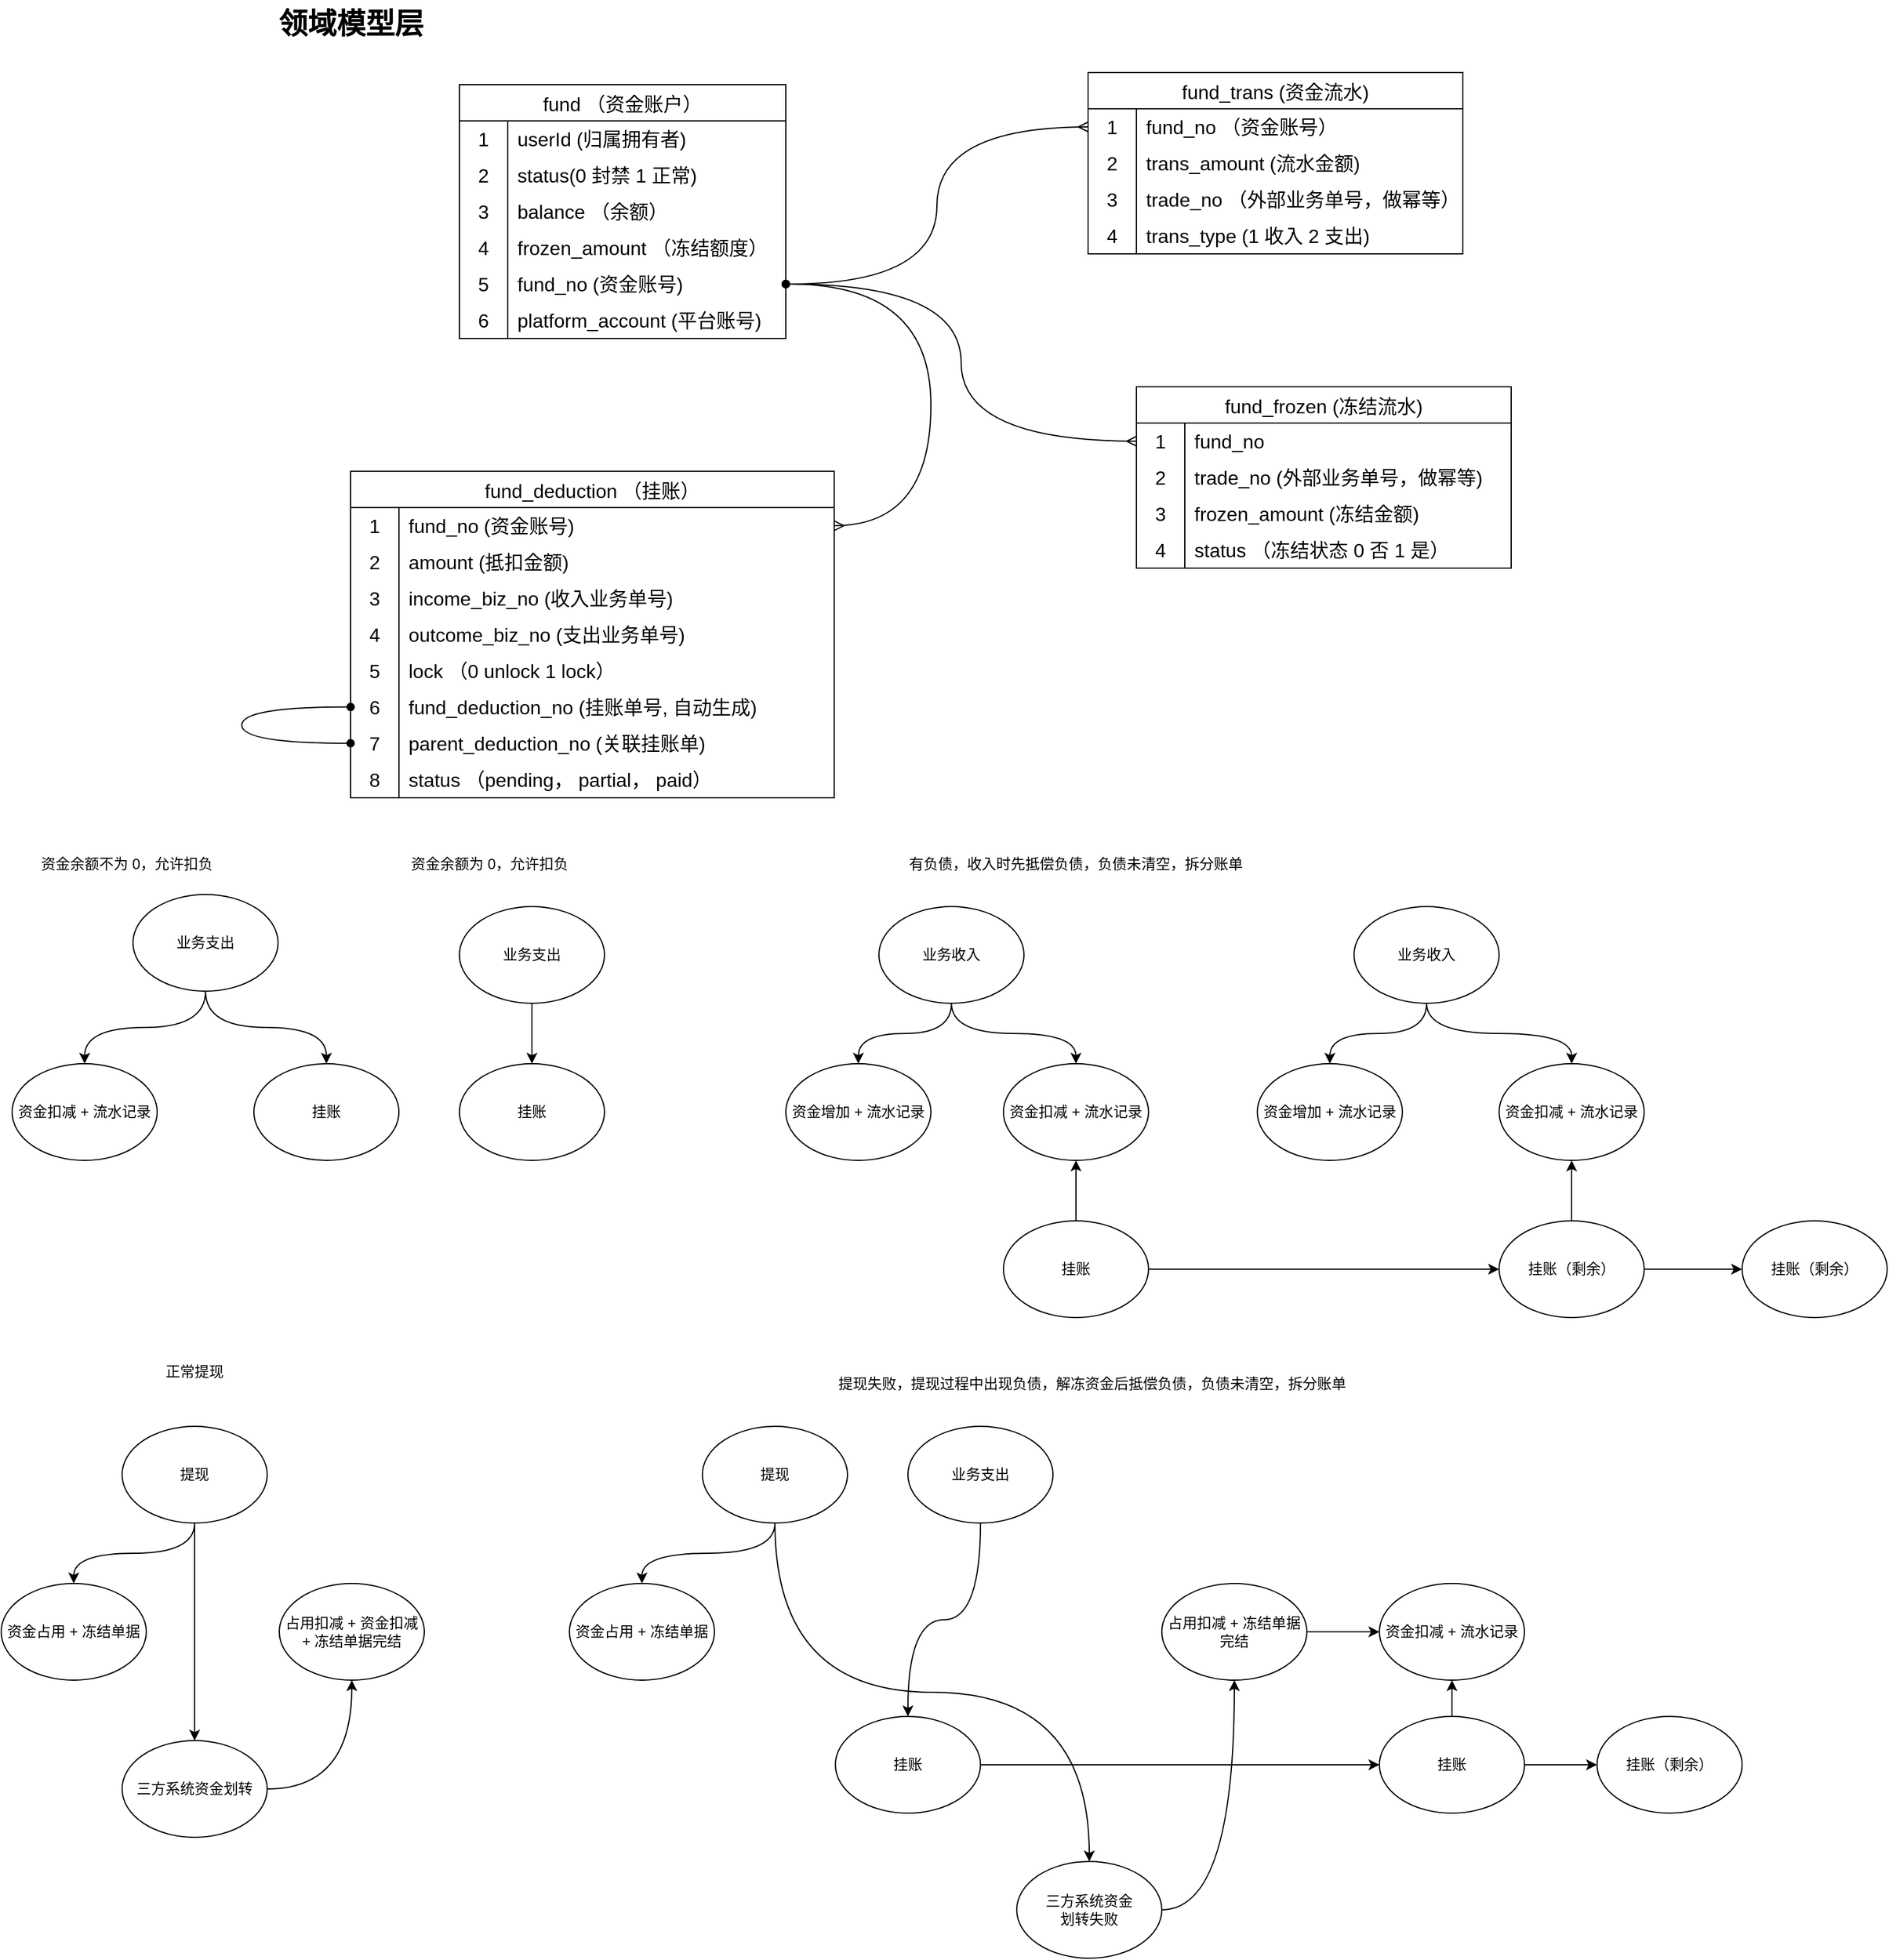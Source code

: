 <mxfile version="26.0.5">
  <diagram name="Page-1" id="1c5j7TkLf0kEHYQvg_LL">
    <mxGraphModel dx="3392" dy="1468" grid="1" gridSize="10" guides="1" tooltips="1" connect="1" arrows="1" fold="1" page="1" pageScale="1" pageWidth="827" pageHeight="1169" math="0" shadow="0">
      <root>
        <mxCell id="0" />
        <mxCell id="1" parent="0" />
        <mxCell id="c5Mr7ToMObOQHb0oXVFw-2" value="fund （资金账户）" style="shape=table;startSize=30;container=1;collapsible=0;childLayout=tableLayout;fixedRows=1;rowLines=0;fontStyle=0;strokeColor=default;fontSize=16;" vertex="1" parent="1">
          <mxGeometry x="60" y="760" width="270.0" height="210" as="geometry" />
        </mxCell>
        <mxCell id="c5Mr7ToMObOQHb0oXVFw-3" value="" style="shape=tableRow;horizontal=0;startSize=0;swimlaneHead=0;swimlaneBody=0;top=0;left=0;bottom=0;right=0;collapsible=0;dropTarget=0;fillColor=none;points=[[0,0.5],[1,0.5]];portConstraint=eastwest;strokeColor=inherit;fontSize=16;" vertex="1" parent="c5Mr7ToMObOQHb0oXVFw-2">
          <mxGeometry y="30" width="270.0" height="30" as="geometry" />
        </mxCell>
        <mxCell id="c5Mr7ToMObOQHb0oXVFw-4" value="1" style="shape=partialRectangle;html=1;whiteSpace=wrap;connectable=0;fillColor=none;top=0;left=0;bottom=0;right=0;overflow=hidden;pointerEvents=1;strokeColor=inherit;fontSize=16;" vertex="1" parent="c5Mr7ToMObOQHb0oXVFw-3">
          <mxGeometry width="40" height="30" as="geometry">
            <mxRectangle width="40" height="30" as="alternateBounds" />
          </mxGeometry>
        </mxCell>
        <mxCell id="c5Mr7ToMObOQHb0oXVFw-5" value="userId (归属拥有者)" style="shape=partialRectangle;html=1;whiteSpace=wrap;connectable=0;fillColor=none;top=0;left=0;bottom=0;right=0;align=left;spacingLeft=6;overflow=hidden;strokeColor=inherit;fontSize=16;" vertex="1" parent="c5Mr7ToMObOQHb0oXVFw-3">
          <mxGeometry x="40" width="230" height="30" as="geometry">
            <mxRectangle width="230" height="30" as="alternateBounds" />
          </mxGeometry>
        </mxCell>
        <mxCell id="c5Mr7ToMObOQHb0oXVFw-6" value="" style="shape=tableRow;horizontal=0;startSize=0;swimlaneHead=0;swimlaneBody=0;top=0;left=0;bottom=0;right=0;collapsible=0;dropTarget=0;fillColor=none;points=[[0,0.5],[1,0.5]];portConstraint=eastwest;strokeColor=inherit;fontSize=16;" vertex="1" parent="c5Mr7ToMObOQHb0oXVFw-2">
          <mxGeometry y="60" width="270.0" height="30" as="geometry" />
        </mxCell>
        <mxCell id="c5Mr7ToMObOQHb0oXVFw-7" value="2" style="shape=partialRectangle;html=1;whiteSpace=wrap;connectable=0;fillColor=none;top=0;left=0;bottom=0;right=0;overflow=hidden;strokeColor=inherit;fontSize=16;" vertex="1" parent="c5Mr7ToMObOQHb0oXVFw-6">
          <mxGeometry width="40" height="30" as="geometry">
            <mxRectangle width="40" height="30" as="alternateBounds" />
          </mxGeometry>
        </mxCell>
        <mxCell id="c5Mr7ToMObOQHb0oXVFw-8" value="status(0 封禁 1 正常)" style="shape=partialRectangle;html=1;whiteSpace=wrap;connectable=0;fillColor=none;top=0;left=0;bottom=0;right=0;align=left;spacingLeft=6;overflow=hidden;strokeColor=inherit;fontSize=16;" vertex="1" parent="c5Mr7ToMObOQHb0oXVFw-6">
          <mxGeometry x="40" width="230" height="30" as="geometry">
            <mxRectangle width="230" height="30" as="alternateBounds" />
          </mxGeometry>
        </mxCell>
        <mxCell id="c5Mr7ToMObOQHb0oXVFw-9" value="" style="shape=tableRow;horizontal=0;startSize=0;swimlaneHead=0;swimlaneBody=0;top=0;left=0;bottom=0;right=0;collapsible=0;dropTarget=0;fillColor=none;points=[[0,0.5],[1,0.5]];portConstraint=eastwest;strokeColor=inherit;fontSize=16;" vertex="1" parent="c5Mr7ToMObOQHb0oXVFw-2">
          <mxGeometry y="90" width="270.0" height="30" as="geometry" />
        </mxCell>
        <mxCell id="c5Mr7ToMObOQHb0oXVFw-10" value="3" style="shape=partialRectangle;html=1;whiteSpace=wrap;connectable=0;fillColor=none;top=0;left=0;bottom=0;right=0;overflow=hidden;strokeColor=inherit;fontSize=16;" vertex="1" parent="c5Mr7ToMObOQHb0oXVFw-9">
          <mxGeometry width="40" height="30" as="geometry">
            <mxRectangle width="40" height="30" as="alternateBounds" />
          </mxGeometry>
        </mxCell>
        <mxCell id="c5Mr7ToMObOQHb0oXVFw-11" value="balance （余额）" style="shape=partialRectangle;html=1;whiteSpace=wrap;connectable=0;fillColor=none;top=0;left=0;bottom=0;right=0;align=left;spacingLeft=6;overflow=hidden;strokeColor=inherit;fontSize=16;" vertex="1" parent="c5Mr7ToMObOQHb0oXVFw-9">
          <mxGeometry x="40" width="230" height="30" as="geometry">
            <mxRectangle width="230" height="30" as="alternateBounds" />
          </mxGeometry>
        </mxCell>
        <mxCell id="c5Mr7ToMObOQHb0oXVFw-12" style="shape=tableRow;horizontal=0;startSize=0;swimlaneHead=0;swimlaneBody=0;top=0;left=0;bottom=0;right=0;collapsible=0;dropTarget=0;fillColor=none;points=[[0,0.5],[1,0.5]];portConstraint=eastwest;strokeColor=inherit;fontSize=16;" vertex="1" parent="c5Mr7ToMObOQHb0oXVFw-2">
          <mxGeometry y="120" width="270.0" height="30" as="geometry" />
        </mxCell>
        <mxCell id="c5Mr7ToMObOQHb0oXVFw-13" value="4" style="shape=partialRectangle;html=1;whiteSpace=wrap;connectable=0;fillColor=none;top=0;left=0;bottom=0;right=0;overflow=hidden;strokeColor=inherit;fontSize=16;" vertex="1" parent="c5Mr7ToMObOQHb0oXVFw-12">
          <mxGeometry width="40" height="30" as="geometry">
            <mxRectangle width="40" height="30" as="alternateBounds" />
          </mxGeometry>
        </mxCell>
        <mxCell id="c5Mr7ToMObOQHb0oXVFw-14" value="frozen_amount （冻结额度）" style="shape=partialRectangle;html=1;whiteSpace=wrap;connectable=0;fillColor=none;top=0;left=0;bottom=0;right=0;align=left;spacingLeft=6;overflow=hidden;strokeColor=inherit;fontSize=16;" vertex="1" parent="c5Mr7ToMObOQHb0oXVFw-12">
          <mxGeometry x="40" width="230" height="30" as="geometry">
            <mxRectangle width="230" height="30" as="alternateBounds" />
          </mxGeometry>
        </mxCell>
        <mxCell id="c5Mr7ToMObOQHb0oXVFw-15" style="shape=tableRow;horizontal=0;startSize=0;swimlaneHead=0;swimlaneBody=0;top=0;left=0;bottom=0;right=0;collapsible=0;dropTarget=0;fillColor=none;points=[[0,0.5],[1,0.5]];portConstraint=eastwest;strokeColor=inherit;fontSize=16;" vertex="1" parent="c5Mr7ToMObOQHb0oXVFw-2">
          <mxGeometry y="150" width="270.0" height="30" as="geometry" />
        </mxCell>
        <mxCell id="c5Mr7ToMObOQHb0oXVFw-16" value="5" style="shape=partialRectangle;html=1;whiteSpace=wrap;connectable=0;fillColor=none;top=0;left=0;bottom=0;right=0;overflow=hidden;strokeColor=inherit;fontSize=16;" vertex="1" parent="c5Mr7ToMObOQHb0oXVFw-15">
          <mxGeometry width="40" height="30" as="geometry">
            <mxRectangle width="40" height="30" as="alternateBounds" />
          </mxGeometry>
        </mxCell>
        <mxCell id="c5Mr7ToMObOQHb0oXVFw-17" value="fund_no (资金账号)" style="shape=partialRectangle;html=1;whiteSpace=wrap;connectable=0;fillColor=none;top=0;left=0;bottom=0;right=0;align=left;spacingLeft=6;overflow=hidden;strokeColor=inherit;fontSize=16;" vertex="1" parent="c5Mr7ToMObOQHb0oXVFw-15">
          <mxGeometry x="40" width="230" height="30" as="geometry">
            <mxRectangle width="230" height="30" as="alternateBounds" />
          </mxGeometry>
        </mxCell>
        <mxCell id="c5Mr7ToMObOQHb0oXVFw-78" style="shape=tableRow;horizontal=0;startSize=0;swimlaneHead=0;swimlaneBody=0;top=0;left=0;bottom=0;right=0;collapsible=0;dropTarget=0;fillColor=none;points=[[0,0.5],[1,0.5]];portConstraint=eastwest;strokeColor=inherit;fontSize=16;" vertex="1" parent="c5Mr7ToMObOQHb0oXVFw-2">
          <mxGeometry y="180" width="270.0" height="30" as="geometry" />
        </mxCell>
        <mxCell id="c5Mr7ToMObOQHb0oXVFw-79" value="6" style="shape=partialRectangle;html=1;whiteSpace=wrap;connectable=0;fillColor=none;top=0;left=0;bottom=0;right=0;overflow=hidden;strokeColor=inherit;fontSize=16;" vertex="1" parent="c5Mr7ToMObOQHb0oXVFw-78">
          <mxGeometry width="40" height="30" as="geometry">
            <mxRectangle width="40" height="30" as="alternateBounds" />
          </mxGeometry>
        </mxCell>
        <mxCell id="c5Mr7ToMObOQHb0oXVFw-80" value="platform_account (平台账号)" style="shape=partialRectangle;html=1;whiteSpace=wrap;connectable=0;fillColor=none;top=0;left=0;bottom=0;right=0;align=left;spacingLeft=6;overflow=hidden;strokeColor=inherit;fontSize=16;" vertex="1" parent="c5Mr7ToMObOQHb0oXVFw-78">
          <mxGeometry x="40" width="230" height="30" as="geometry">
            <mxRectangle width="230" height="30" as="alternateBounds" />
          </mxGeometry>
        </mxCell>
        <mxCell id="c5Mr7ToMObOQHb0oXVFw-18" value="fund_trans (资金流水)" style="shape=table;startSize=30;container=1;collapsible=0;childLayout=tableLayout;fixedRows=1;rowLines=0;fontStyle=0;strokeColor=default;fontSize=16;" vertex="1" parent="1">
          <mxGeometry x="580" y="750" width="310.0" height="150" as="geometry" />
        </mxCell>
        <mxCell id="c5Mr7ToMObOQHb0oXVFw-19" value="" style="shape=tableRow;horizontal=0;startSize=0;swimlaneHead=0;swimlaneBody=0;top=0;left=0;bottom=0;right=0;collapsible=0;dropTarget=0;fillColor=none;points=[[0,0.5],[1,0.5]];portConstraint=eastwest;strokeColor=inherit;fontSize=16;" vertex="1" parent="c5Mr7ToMObOQHb0oXVFw-18">
          <mxGeometry y="30" width="310.0" height="30" as="geometry" />
        </mxCell>
        <mxCell id="c5Mr7ToMObOQHb0oXVFw-20" value="1" style="shape=partialRectangle;html=1;whiteSpace=wrap;connectable=0;fillColor=none;top=0;left=0;bottom=0;right=0;overflow=hidden;pointerEvents=1;strokeColor=inherit;fontSize=16;" vertex="1" parent="c5Mr7ToMObOQHb0oXVFw-19">
          <mxGeometry width="40" height="30" as="geometry">
            <mxRectangle width="40" height="30" as="alternateBounds" />
          </mxGeometry>
        </mxCell>
        <mxCell id="c5Mr7ToMObOQHb0oXVFw-21" value="fund_no （资金账号）" style="shape=partialRectangle;html=1;whiteSpace=wrap;connectable=0;fillColor=none;top=0;left=0;bottom=0;right=0;align=left;spacingLeft=6;overflow=hidden;strokeColor=inherit;fontSize=16;" vertex="1" parent="c5Mr7ToMObOQHb0oXVFw-19">
          <mxGeometry x="40" width="270" height="30" as="geometry">
            <mxRectangle width="270" height="30" as="alternateBounds" />
          </mxGeometry>
        </mxCell>
        <mxCell id="c5Mr7ToMObOQHb0oXVFw-22" value="" style="shape=tableRow;horizontal=0;startSize=0;swimlaneHead=0;swimlaneBody=0;top=0;left=0;bottom=0;right=0;collapsible=0;dropTarget=0;fillColor=none;points=[[0,0.5],[1,0.5]];portConstraint=eastwest;strokeColor=inherit;fontSize=16;" vertex="1" parent="c5Mr7ToMObOQHb0oXVFw-18">
          <mxGeometry y="60" width="310.0" height="30" as="geometry" />
        </mxCell>
        <mxCell id="c5Mr7ToMObOQHb0oXVFw-23" value="2" style="shape=partialRectangle;html=1;whiteSpace=wrap;connectable=0;fillColor=none;top=0;left=0;bottom=0;right=0;overflow=hidden;strokeColor=inherit;fontSize=16;" vertex="1" parent="c5Mr7ToMObOQHb0oXVFw-22">
          <mxGeometry width="40" height="30" as="geometry">
            <mxRectangle width="40" height="30" as="alternateBounds" />
          </mxGeometry>
        </mxCell>
        <mxCell id="c5Mr7ToMObOQHb0oXVFw-24" value="trans_amount (流水金额)" style="shape=partialRectangle;html=1;whiteSpace=wrap;connectable=0;fillColor=none;top=0;left=0;bottom=0;right=0;align=left;spacingLeft=6;overflow=hidden;strokeColor=inherit;fontSize=16;" vertex="1" parent="c5Mr7ToMObOQHb0oXVFw-22">
          <mxGeometry x="40" width="270" height="30" as="geometry">
            <mxRectangle width="270" height="30" as="alternateBounds" />
          </mxGeometry>
        </mxCell>
        <mxCell id="c5Mr7ToMObOQHb0oXVFw-25" value="" style="shape=tableRow;horizontal=0;startSize=0;swimlaneHead=0;swimlaneBody=0;top=0;left=0;bottom=0;right=0;collapsible=0;dropTarget=0;fillColor=none;points=[[0,0.5],[1,0.5]];portConstraint=eastwest;strokeColor=inherit;fontSize=16;" vertex="1" parent="c5Mr7ToMObOQHb0oXVFw-18">
          <mxGeometry y="90" width="310.0" height="30" as="geometry" />
        </mxCell>
        <mxCell id="c5Mr7ToMObOQHb0oXVFw-26" value="3" style="shape=partialRectangle;html=1;whiteSpace=wrap;connectable=0;fillColor=none;top=0;left=0;bottom=0;right=0;overflow=hidden;strokeColor=inherit;fontSize=16;" vertex="1" parent="c5Mr7ToMObOQHb0oXVFw-25">
          <mxGeometry width="40" height="30" as="geometry">
            <mxRectangle width="40" height="30" as="alternateBounds" />
          </mxGeometry>
        </mxCell>
        <mxCell id="c5Mr7ToMObOQHb0oXVFw-27" value="trade_no （外部业务单号，做幂等）" style="shape=partialRectangle;html=1;whiteSpace=wrap;connectable=0;fillColor=none;top=0;left=0;bottom=0;right=0;align=left;spacingLeft=6;overflow=hidden;strokeColor=inherit;fontSize=16;" vertex="1" parent="c5Mr7ToMObOQHb0oXVFw-25">
          <mxGeometry x="40" width="270" height="30" as="geometry">
            <mxRectangle width="270" height="30" as="alternateBounds" />
          </mxGeometry>
        </mxCell>
        <mxCell id="c5Mr7ToMObOQHb0oXVFw-28" style="shape=tableRow;horizontal=0;startSize=0;swimlaneHead=0;swimlaneBody=0;top=0;left=0;bottom=0;right=0;collapsible=0;dropTarget=0;fillColor=none;points=[[0,0.5],[1,0.5]];portConstraint=eastwest;strokeColor=inherit;fontSize=16;" vertex="1" parent="c5Mr7ToMObOQHb0oXVFw-18">
          <mxGeometry y="120" width="310.0" height="30" as="geometry" />
        </mxCell>
        <mxCell id="c5Mr7ToMObOQHb0oXVFw-29" value="4" style="shape=partialRectangle;html=1;whiteSpace=wrap;connectable=0;fillColor=none;top=0;left=0;bottom=0;right=0;overflow=hidden;strokeColor=inherit;fontSize=16;" vertex="1" parent="c5Mr7ToMObOQHb0oXVFw-28">
          <mxGeometry width="40" height="30" as="geometry">
            <mxRectangle width="40" height="30" as="alternateBounds" />
          </mxGeometry>
        </mxCell>
        <mxCell id="c5Mr7ToMObOQHb0oXVFw-30" value="trans_type (1 收入 2 支出)" style="shape=partialRectangle;html=1;whiteSpace=wrap;connectable=0;fillColor=none;top=0;left=0;bottom=0;right=0;align=left;spacingLeft=6;overflow=hidden;strokeColor=inherit;fontSize=16;" vertex="1" parent="c5Mr7ToMObOQHb0oXVFw-28">
          <mxGeometry x="40" width="270" height="30" as="geometry">
            <mxRectangle width="270" height="30" as="alternateBounds" />
          </mxGeometry>
        </mxCell>
        <mxCell id="c5Mr7ToMObOQHb0oXVFw-31" value="fund_frozen (冻结流水)" style="shape=table;startSize=30;container=1;collapsible=0;childLayout=tableLayout;fixedRows=1;rowLines=0;fontStyle=0;strokeColor=default;fontSize=16;" vertex="1" parent="1">
          <mxGeometry x="620" y="1010" width="310" height="150" as="geometry" />
        </mxCell>
        <mxCell id="c5Mr7ToMObOQHb0oXVFw-32" value="" style="shape=tableRow;horizontal=0;startSize=0;swimlaneHead=0;swimlaneBody=0;top=0;left=0;bottom=0;right=0;collapsible=0;dropTarget=0;fillColor=none;points=[[0,0.5],[1,0.5]];portConstraint=eastwest;strokeColor=inherit;fontSize=16;" vertex="1" parent="c5Mr7ToMObOQHb0oXVFw-31">
          <mxGeometry y="30" width="310" height="30" as="geometry" />
        </mxCell>
        <mxCell id="c5Mr7ToMObOQHb0oXVFw-33" value="1" style="shape=partialRectangle;html=1;whiteSpace=wrap;connectable=0;fillColor=none;top=0;left=0;bottom=0;right=0;overflow=hidden;pointerEvents=1;strokeColor=inherit;fontSize=16;" vertex="1" parent="c5Mr7ToMObOQHb0oXVFw-32">
          <mxGeometry width="40" height="30" as="geometry">
            <mxRectangle width="40" height="30" as="alternateBounds" />
          </mxGeometry>
        </mxCell>
        <mxCell id="c5Mr7ToMObOQHb0oXVFw-34" value="fund_no" style="shape=partialRectangle;html=1;whiteSpace=wrap;connectable=0;fillColor=none;top=0;left=0;bottom=0;right=0;align=left;spacingLeft=6;overflow=hidden;strokeColor=inherit;fontSize=16;" vertex="1" parent="c5Mr7ToMObOQHb0oXVFw-32">
          <mxGeometry x="40" width="270" height="30" as="geometry">
            <mxRectangle width="270" height="30" as="alternateBounds" />
          </mxGeometry>
        </mxCell>
        <mxCell id="c5Mr7ToMObOQHb0oXVFw-35" value="" style="shape=tableRow;horizontal=0;startSize=0;swimlaneHead=0;swimlaneBody=0;top=0;left=0;bottom=0;right=0;collapsible=0;dropTarget=0;fillColor=none;points=[[0,0.5],[1,0.5]];portConstraint=eastwest;strokeColor=inherit;fontSize=16;" vertex="1" parent="c5Mr7ToMObOQHb0oXVFw-31">
          <mxGeometry y="60" width="310" height="30" as="geometry" />
        </mxCell>
        <mxCell id="c5Mr7ToMObOQHb0oXVFw-36" value="2" style="shape=partialRectangle;html=1;whiteSpace=wrap;connectable=0;fillColor=none;top=0;left=0;bottom=0;right=0;overflow=hidden;strokeColor=inherit;fontSize=16;" vertex="1" parent="c5Mr7ToMObOQHb0oXVFw-35">
          <mxGeometry width="40" height="30" as="geometry">
            <mxRectangle width="40" height="30" as="alternateBounds" />
          </mxGeometry>
        </mxCell>
        <mxCell id="c5Mr7ToMObOQHb0oXVFw-37" value="trade_no (外部业务单号，做幂等)" style="shape=partialRectangle;html=1;whiteSpace=wrap;connectable=0;fillColor=none;top=0;left=0;bottom=0;right=0;align=left;spacingLeft=6;overflow=hidden;strokeColor=inherit;fontSize=16;" vertex="1" parent="c5Mr7ToMObOQHb0oXVFw-35">
          <mxGeometry x="40" width="270" height="30" as="geometry">
            <mxRectangle width="270" height="30" as="alternateBounds" />
          </mxGeometry>
        </mxCell>
        <mxCell id="c5Mr7ToMObOQHb0oXVFw-38" value="" style="shape=tableRow;horizontal=0;startSize=0;swimlaneHead=0;swimlaneBody=0;top=0;left=0;bottom=0;right=0;collapsible=0;dropTarget=0;fillColor=none;points=[[0,0.5],[1,0.5]];portConstraint=eastwest;strokeColor=inherit;fontSize=16;" vertex="1" parent="c5Mr7ToMObOQHb0oXVFw-31">
          <mxGeometry y="90" width="310" height="30" as="geometry" />
        </mxCell>
        <mxCell id="c5Mr7ToMObOQHb0oXVFw-39" value="3" style="shape=partialRectangle;html=1;whiteSpace=wrap;connectable=0;fillColor=none;top=0;left=0;bottom=0;right=0;overflow=hidden;strokeColor=inherit;fontSize=16;" vertex="1" parent="c5Mr7ToMObOQHb0oXVFw-38">
          <mxGeometry width="40" height="30" as="geometry">
            <mxRectangle width="40" height="30" as="alternateBounds" />
          </mxGeometry>
        </mxCell>
        <mxCell id="c5Mr7ToMObOQHb0oXVFw-40" value="frozen_amount (冻结金额)" style="shape=partialRectangle;html=1;whiteSpace=wrap;connectable=0;fillColor=none;top=0;left=0;bottom=0;right=0;align=left;spacingLeft=6;overflow=hidden;strokeColor=inherit;fontSize=16;" vertex="1" parent="c5Mr7ToMObOQHb0oXVFw-38">
          <mxGeometry x="40" width="270" height="30" as="geometry">
            <mxRectangle width="270" height="30" as="alternateBounds" />
          </mxGeometry>
        </mxCell>
        <mxCell id="c5Mr7ToMObOQHb0oXVFw-41" style="shape=tableRow;horizontal=0;startSize=0;swimlaneHead=0;swimlaneBody=0;top=0;left=0;bottom=0;right=0;collapsible=0;dropTarget=0;fillColor=none;points=[[0,0.5],[1,0.5]];portConstraint=eastwest;strokeColor=inherit;fontSize=16;" vertex="1" parent="c5Mr7ToMObOQHb0oXVFw-31">
          <mxGeometry y="120" width="310" height="30" as="geometry" />
        </mxCell>
        <mxCell id="c5Mr7ToMObOQHb0oXVFw-42" value="4" style="shape=partialRectangle;html=1;whiteSpace=wrap;connectable=0;fillColor=none;top=0;left=0;bottom=0;right=0;overflow=hidden;strokeColor=inherit;fontSize=16;" vertex="1" parent="c5Mr7ToMObOQHb0oXVFw-41">
          <mxGeometry width="40" height="30" as="geometry">
            <mxRectangle width="40" height="30" as="alternateBounds" />
          </mxGeometry>
        </mxCell>
        <mxCell id="c5Mr7ToMObOQHb0oXVFw-43" value="status （冻结状态 0 否 1 是）" style="shape=partialRectangle;html=1;whiteSpace=wrap;connectable=0;fillColor=none;top=0;left=0;bottom=0;right=0;align=left;spacingLeft=6;overflow=hidden;strokeColor=inherit;fontSize=16;" vertex="1" parent="c5Mr7ToMObOQHb0oXVFw-41">
          <mxGeometry x="40" width="270" height="30" as="geometry">
            <mxRectangle width="270" height="30" as="alternateBounds" />
          </mxGeometry>
        </mxCell>
        <mxCell id="c5Mr7ToMObOQHb0oXVFw-44" value="fund_deduction （挂账）" style="shape=table;startSize=30;container=1;collapsible=0;childLayout=tableLayout;fixedRows=1;rowLines=0;fontStyle=0;strokeColor=default;fontSize=16;" vertex="1" parent="1">
          <mxGeometry x="-30" y="1079.92" width="400.0" height="270.08" as="geometry" />
        </mxCell>
        <mxCell id="c5Mr7ToMObOQHb0oXVFw-45" value="" style="shape=tableRow;horizontal=0;startSize=0;swimlaneHead=0;swimlaneBody=0;top=0;left=0;bottom=0;right=0;collapsible=0;dropTarget=0;fillColor=none;points=[[0,0.5],[1,0.5]];portConstraint=eastwest;strokeColor=inherit;fontSize=16;" vertex="1" parent="c5Mr7ToMObOQHb0oXVFw-44">
          <mxGeometry y="30" width="400.0" height="30" as="geometry" />
        </mxCell>
        <mxCell id="c5Mr7ToMObOQHb0oXVFw-46" value="1" style="shape=partialRectangle;html=1;whiteSpace=wrap;connectable=0;fillColor=none;top=0;left=0;bottom=0;right=0;overflow=hidden;pointerEvents=1;strokeColor=inherit;fontSize=16;" vertex="1" parent="c5Mr7ToMObOQHb0oXVFw-45">
          <mxGeometry width="40" height="30" as="geometry">
            <mxRectangle width="40" height="30" as="alternateBounds" />
          </mxGeometry>
        </mxCell>
        <mxCell id="c5Mr7ToMObOQHb0oXVFw-47" value="fund_no (资金账号)" style="shape=partialRectangle;html=1;whiteSpace=wrap;connectable=0;fillColor=none;top=0;left=0;bottom=0;right=0;align=left;spacingLeft=6;overflow=hidden;strokeColor=inherit;fontSize=16;" vertex="1" parent="c5Mr7ToMObOQHb0oXVFw-45">
          <mxGeometry x="40" width="360" height="30" as="geometry">
            <mxRectangle width="360" height="30" as="alternateBounds" />
          </mxGeometry>
        </mxCell>
        <mxCell id="c5Mr7ToMObOQHb0oXVFw-48" value="" style="shape=tableRow;horizontal=0;startSize=0;swimlaneHead=0;swimlaneBody=0;top=0;left=0;bottom=0;right=0;collapsible=0;dropTarget=0;fillColor=none;points=[[0,0.5],[1,0.5]];portConstraint=eastwest;strokeColor=inherit;fontSize=16;" vertex="1" parent="c5Mr7ToMObOQHb0oXVFw-44">
          <mxGeometry y="60" width="400.0" height="30" as="geometry" />
        </mxCell>
        <mxCell id="c5Mr7ToMObOQHb0oXVFw-49" value="2" style="shape=partialRectangle;html=1;whiteSpace=wrap;connectable=0;fillColor=none;top=0;left=0;bottom=0;right=0;overflow=hidden;strokeColor=inherit;fontSize=16;" vertex="1" parent="c5Mr7ToMObOQHb0oXVFw-48">
          <mxGeometry width="40" height="30" as="geometry">
            <mxRectangle width="40" height="30" as="alternateBounds" />
          </mxGeometry>
        </mxCell>
        <mxCell id="c5Mr7ToMObOQHb0oXVFw-50" value="amount (抵扣金额)" style="shape=partialRectangle;html=1;whiteSpace=wrap;connectable=0;fillColor=none;top=0;left=0;bottom=0;right=0;align=left;spacingLeft=6;overflow=hidden;strokeColor=inherit;fontSize=16;" vertex="1" parent="c5Mr7ToMObOQHb0oXVFw-48">
          <mxGeometry x="40" width="360" height="30" as="geometry">
            <mxRectangle width="360" height="30" as="alternateBounds" />
          </mxGeometry>
        </mxCell>
        <mxCell id="c5Mr7ToMObOQHb0oXVFw-51" value="" style="shape=tableRow;horizontal=0;startSize=0;swimlaneHead=0;swimlaneBody=0;top=0;left=0;bottom=0;right=0;collapsible=0;dropTarget=0;fillColor=none;points=[[0,0.5],[1,0.5]];portConstraint=eastwest;strokeColor=inherit;fontSize=16;" vertex="1" parent="c5Mr7ToMObOQHb0oXVFw-44">
          <mxGeometry y="90" width="400.0" height="30" as="geometry" />
        </mxCell>
        <mxCell id="c5Mr7ToMObOQHb0oXVFw-52" value="3" style="shape=partialRectangle;html=1;whiteSpace=wrap;connectable=0;fillColor=none;top=0;left=0;bottom=0;right=0;overflow=hidden;strokeColor=inherit;fontSize=16;" vertex="1" parent="c5Mr7ToMObOQHb0oXVFw-51">
          <mxGeometry width="40" height="30" as="geometry">
            <mxRectangle width="40" height="30" as="alternateBounds" />
          </mxGeometry>
        </mxCell>
        <mxCell id="c5Mr7ToMObOQHb0oXVFw-53" value="income_biz_no (收入业务单号)" style="shape=partialRectangle;html=1;whiteSpace=wrap;connectable=0;fillColor=none;top=0;left=0;bottom=0;right=0;align=left;spacingLeft=6;overflow=hidden;strokeColor=inherit;fontSize=16;" vertex="1" parent="c5Mr7ToMObOQHb0oXVFw-51">
          <mxGeometry x="40" width="360" height="30" as="geometry">
            <mxRectangle width="360" height="30" as="alternateBounds" />
          </mxGeometry>
        </mxCell>
        <mxCell id="c5Mr7ToMObOQHb0oXVFw-54" style="shape=tableRow;horizontal=0;startSize=0;swimlaneHead=0;swimlaneBody=0;top=0;left=0;bottom=0;right=0;collapsible=0;dropTarget=0;fillColor=none;points=[[0,0.5],[1,0.5]];portConstraint=eastwest;strokeColor=inherit;fontSize=16;" vertex="1" parent="c5Mr7ToMObOQHb0oXVFw-44">
          <mxGeometry y="120" width="400.0" height="30" as="geometry" />
        </mxCell>
        <mxCell id="c5Mr7ToMObOQHb0oXVFw-55" value="4" style="shape=partialRectangle;html=1;whiteSpace=wrap;connectable=0;fillColor=none;top=0;left=0;bottom=0;right=0;overflow=hidden;strokeColor=inherit;fontSize=16;" vertex="1" parent="c5Mr7ToMObOQHb0oXVFw-54">
          <mxGeometry width="40" height="30" as="geometry">
            <mxRectangle width="40" height="30" as="alternateBounds" />
          </mxGeometry>
        </mxCell>
        <mxCell id="c5Mr7ToMObOQHb0oXVFw-56" value="outcome_biz_no (支出业务单号)" style="shape=partialRectangle;html=1;whiteSpace=wrap;connectable=0;fillColor=none;top=0;left=0;bottom=0;right=0;align=left;spacingLeft=6;overflow=hidden;strokeColor=inherit;fontSize=16;" vertex="1" parent="c5Mr7ToMObOQHb0oXVFw-54">
          <mxGeometry x="40" width="360" height="30" as="geometry">
            <mxRectangle width="360" height="30" as="alternateBounds" />
          </mxGeometry>
        </mxCell>
        <mxCell id="c5Mr7ToMObOQHb0oXVFw-57" style="shape=tableRow;horizontal=0;startSize=0;swimlaneHead=0;swimlaneBody=0;top=0;left=0;bottom=0;right=0;collapsible=0;dropTarget=0;fillColor=none;points=[[0,0.5],[1,0.5]];portConstraint=eastwest;strokeColor=inherit;fontSize=16;" vertex="1" parent="c5Mr7ToMObOQHb0oXVFw-44">
          <mxGeometry y="150" width="400.0" height="30" as="geometry" />
        </mxCell>
        <mxCell id="c5Mr7ToMObOQHb0oXVFw-58" value="5" style="shape=partialRectangle;html=1;whiteSpace=wrap;connectable=0;fillColor=none;top=0;left=0;bottom=0;right=0;overflow=hidden;strokeColor=inherit;fontSize=16;" vertex="1" parent="c5Mr7ToMObOQHb0oXVFw-57">
          <mxGeometry width="40" height="30" as="geometry">
            <mxRectangle width="40" height="30" as="alternateBounds" />
          </mxGeometry>
        </mxCell>
        <mxCell id="c5Mr7ToMObOQHb0oXVFw-59" value="lock （0 unlock 1 lock）" style="shape=partialRectangle;html=1;whiteSpace=wrap;connectable=0;fillColor=none;top=0;left=0;bottom=0;right=0;align=left;spacingLeft=6;overflow=hidden;strokeColor=inherit;fontSize=16;" vertex="1" parent="c5Mr7ToMObOQHb0oXVFw-57">
          <mxGeometry x="40" width="360" height="30" as="geometry">
            <mxRectangle width="360" height="30" as="alternateBounds" />
          </mxGeometry>
        </mxCell>
        <mxCell id="c5Mr7ToMObOQHb0oXVFw-60" style="shape=tableRow;horizontal=0;startSize=0;swimlaneHead=0;swimlaneBody=0;top=0;left=0;bottom=0;right=0;collapsible=0;dropTarget=0;fillColor=none;points=[[0,0.5],[1,0.5]];portConstraint=eastwest;strokeColor=inherit;fontSize=16;" vertex="1" parent="c5Mr7ToMObOQHb0oXVFw-44">
          <mxGeometry y="180" width="400.0" height="30" as="geometry" />
        </mxCell>
        <mxCell id="c5Mr7ToMObOQHb0oXVFw-61" value="6" style="shape=partialRectangle;html=1;whiteSpace=wrap;connectable=0;fillColor=none;top=0;left=0;bottom=0;right=0;overflow=hidden;strokeColor=inherit;fontSize=16;" vertex="1" parent="c5Mr7ToMObOQHb0oXVFw-60">
          <mxGeometry width="40" height="30" as="geometry">
            <mxRectangle width="40" height="30" as="alternateBounds" />
          </mxGeometry>
        </mxCell>
        <mxCell id="c5Mr7ToMObOQHb0oXVFw-62" value="fund_deduction_no (挂账单号, 自动生成)" style="shape=partialRectangle;html=1;whiteSpace=wrap;connectable=0;fillColor=none;top=0;left=0;bottom=0;right=0;align=left;spacingLeft=6;overflow=hidden;strokeColor=inherit;fontSize=16;" vertex="1" parent="c5Mr7ToMObOQHb0oXVFw-60">
          <mxGeometry x="40" width="360" height="30" as="geometry">
            <mxRectangle width="360" height="30" as="alternateBounds" />
          </mxGeometry>
        </mxCell>
        <mxCell id="c5Mr7ToMObOQHb0oXVFw-63" style="shape=tableRow;horizontal=0;startSize=0;swimlaneHead=0;swimlaneBody=0;top=0;left=0;bottom=0;right=0;collapsible=0;dropTarget=0;fillColor=none;points=[[0,0.5],[1,0.5]];portConstraint=eastwest;strokeColor=inherit;fontSize=16;" vertex="1" parent="c5Mr7ToMObOQHb0oXVFw-44">
          <mxGeometry y="210" width="400.0" height="30" as="geometry" />
        </mxCell>
        <mxCell id="c5Mr7ToMObOQHb0oXVFw-64" value="7" style="shape=partialRectangle;html=1;whiteSpace=wrap;connectable=0;fillColor=none;top=0;left=0;bottom=0;right=0;overflow=hidden;strokeColor=inherit;fontSize=16;" vertex="1" parent="c5Mr7ToMObOQHb0oXVFw-63">
          <mxGeometry width="40" height="30" as="geometry">
            <mxRectangle width="40" height="30" as="alternateBounds" />
          </mxGeometry>
        </mxCell>
        <mxCell id="c5Mr7ToMObOQHb0oXVFw-65" value="parent_deduction_no (关联挂账单)" style="shape=partialRectangle;html=1;whiteSpace=wrap;connectable=0;fillColor=none;top=0;left=0;bottom=0;right=0;align=left;spacingLeft=6;overflow=hidden;strokeColor=inherit;fontSize=16;" vertex="1" parent="c5Mr7ToMObOQHb0oXVFw-63">
          <mxGeometry x="40" width="360" height="30" as="geometry">
            <mxRectangle width="360" height="30" as="alternateBounds" />
          </mxGeometry>
        </mxCell>
        <mxCell id="c5Mr7ToMObOQHb0oXVFw-83" style="shape=tableRow;horizontal=0;startSize=0;swimlaneHead=0;swimlaneBody=0;top=0;left=0;bottom=0;right=0;collapsible=0;dropTarget=0;fillColor=none;points=[[0,0.5],[1,0.5]];portConstraint=eastwest;strokeColor=inherit;fontSize=16;" vertex="1" parent="c5Mr7ToMObOQHb0oXVFw-44">
          <mxGeometry y="240" width="400.0" height="30" as="geometry" />
        </mxCell>
        <mxCell id="c5Mr7ToMObOQHb0oXVFw-84" value="8" style="shape=partialRectangle;html=1;whiteSpace=wrap;connectable=0;fillColor=none;top=0;left=0;bottom=0;right=0;overflow=hidden;strokeColor=inherit;fontSize=16;" vertex="1" parent="c5Mr7ToMObOQHb0oXVFw-83">
          <mxGeometry width="40" height="30" as="geometry">
            <mxRectangle width="40" height="30" as="alternateBounds" />
          </mxGeometry>
        </mxCell>
        <mxCell id="c5Mr7ToMObOQHb0oXVFw-85" value="status （pending， partial， paid）" style="shape=partialRectangle;html=1;whiteSpace=wrap;connectable=0;fillColor=none;top=0;left=0;bottom=0;right=0;align=left;spacingLeft=6;overflow=hidden;strokeColor=inherit;fontSize=16;" vertex="1" parent="c5Mr7ToMObOQHb0oXVFw-83">
          <mxGeometry x="40" width="360" height="30" as="geometry">
            <mxRectangle width="360" height="30" as="alternateBounds" />
          </mxGeometry>
        </mxCell>
        <mxCell id="c5Mr7ToMObOQHb0oXVFw-87" style="edgeStyle=orthogonalEdgeStyle;rounded=0;orthogonalLoop=1;jettySize=auto;html=1;exitX=0;exitY=0.5;exitDx=0;exitDy=0;entryX=0;entryY=0.5;entryDx=0;entryDy=0;curved=1;endArrow=oval;endFill=1;startArrow=oval;startFill=1;" edge="1" parent="1" source="c5Mr7ToMObOQHb0oXVFw-63" target="c5Mr7ToMObOQHb0oXVFw-60">
          <mxGeometry relative="1" as="geometry">
            <Array as="points">
              <mxPoint x="-120" y="1305" />
              <mxPoint x="-120" y="1275" />
            </Array>
          </mxGeometry>
        </mxCell>
        <mxCell id="c5Mr7ToMObOQHb0oXVFw-73" value="领域模型层" style="text;strokeColor=none;fillColor=none;html=1;fontSize=24;fontStyle=1;verticalAlign=middle;align=center;" vertex="1" parent="1">
          <mxGeometry x="-80" y="690" width="100" height="40" as="geometry" />
        </mxCell>
        <mxCell id="c5Mr7ToMObOQHb0oXVFw-81" style="edgeStyle=orthogonalEdgeStyle;rounded=0;orthogonalLoop=1;jettySize=auto;html=1;exitX=1;exitY=0.5;exitDx=0;exitDy=0;entryX=0;entryY=0.5;entryDx=0;entryDy=0;endArrow=ERmany;endFill=0;startArrow=oval;startFill=1;curved=1;" edge="1" parent="1" source="c5Mr7ToMObOQHb0oXVFw-15" target="c5Mr7ToMObOQHb0oXVFw-19">
          <mxGeometry relative="1" as="geometry" />
        </mxCell>
        <mxCell id="c5Mr7ToMObOQHb0oXVFw-82" style="edgeStyle=orthogonalEdgeStyle;rounded=0;orthogonalLoop=1;jettySize=auto;html=1;exitX=1;exitY=0.5;exitDx=0;exitDy=0;entryX=0;entryY=0.5;entryDx=0;entryDy=0;endArrow=ERmany;endFill=0;startArrow=oval;startFill=1;curved=1;" edge="1" parent="1" source="c5Mr7ToMObOQHb0oXVFw-15" target="c5Mr7ToMObOQHb0oXVFw-32">
          <mxGeometry relative="1" as="geometry" />
        </mxCell>
        <mxCell id="c5Mr7ToMObOQHb0oXVFw-86" style="edgeStyle=orthogonalEdgeStyle;rounded=0;orthogonalLoop=1;jettySize=auto;html=1;exitX=1;exitY=0.5;exitDx=0;exitDy=0;entryX=1;entryY=0.5;entryDx=0;entryDy=0;endArrow=ERmany;endFill=0;startArrow=oval;startFill=1;curved=1;" edge="1" parent="1" source="c5Mr7ToMObOQHb0oXVFw-15" target="c5Mr7ToMObOQHb0oXVFw-45">
          <mxGeometry relative="1" as="geometry">
            <Array as="points">
              <mxPoint x="450" y="925" />
              <mxPoint x="450" y="1125" />
            </Array>
          </mxGeometry>
        </mxCell>
        <mxCell id="c5Mr7ToMObOQHb0oXVFw-100" style="edgeStyle=orthogonalEdgeStyle;rounded=0;orthogonalLoop=1;jettySize=auto;html=1;exitX=0.5;exitY=1;exitDx=0;exitDy=0;entryX=0.5;entryY=0;entryDx=0;entryDy=0;curved=1;" edge="1" parent="1" source="c5Mr7ToMObOQHb0oXVFw-97" target="c5Mr7ToMObOQHb0oXVFw-98">
          <mxGeometry relative="1" as="geometry" />
        </mxCell>
        <mxCell id="c5Mr7ToMObOQHb0oXVFw-101" style="edgeStyle=orthogonalEdgeStyle;rounded=0;orthogonalLoop=1;jettySize=auto;html=1;exitX=0.5;exitY=1;exitDx=0;exitDy=0;entryX=0.5;entryY=0;entryDx=0;entryDy=0;curved=1;" edge="1" parent="1" source="c5Mr7ToMObOQHb0oXVFw-97" target="c5Mr7ToMObOQHb0oXVFw-99">
          <mxGeometry relative="1" as="geometry" />
        </mxCell>
        <mxCell id="c5Mr7ToMObOQHb0oXVFw-97" value="业务支出" style="ellipse;whiteSpace=wrap;html=1;" vertex="1" parent="1">
          <mxGeometry x="-210" y="1430" width="120" height="80" as="geometry" />
        </mxCell>
        <mxCell id="c5Mr7ToMObOQHb0oXVFw-98" value="资金扣减 + 流水记录" style="ellipse;whiteSpace=wrap;html=1;" vertex="1" parent="1">
          <mxGeometry x="-310" y="1570" width="120" height="80" as="geometry" />
        </mxCell>
        <mxCell id="c5Mr7ToMObOQHb0oXVFw-99" value="挂账" style="ellipse;whiteSpace=wrap;html=1;" vertex="1" parent="1">
          <mxGeometry x="-110" y="1570" width="120" height="80" as="geometry" />
        </mxCell>
        <mxCell id="c5Mr7ToMObOQHb0oXVFw-107" style="edgeStyle=orthogonalEdgeStyle;rounded=0;orthogonalLoop=1;jettySize=auto;html=1;exitX=0.5;exitY=1;exitDx=0;exitDy=0;entryX=0.5;entryY=0;entryDx=0;entryDy=0;curved=1;" edge="1" parent="1" source="c5Mr7ToMObOQHb0oXVFw-102" target="c5Mr7ToMObOQHb0oXVFw-103">
          <mxGeometry relative="1" as="geometry" />
        </mxCell>
        <mxCell id="c5Mr7ToMObOQHb0oXVFw-108" style="edgeStyle=orthogonalEdgeStyle;rounded=0;orthogonalLoop=1;jettySize=auto;html=1;exitX=0.5;exitY=1;exitDx=0;exitDy=0;entryX=0.5;entryY=0;entryDx=0;entryDy=0;curved=1;" edge="1" parent="1" source="c5Mr7ToMObOQHb0oXVFw-102" target="c5Mr7ToMObOQHb0oXVFw-104">
          <mxGeometry relative="1" as="geometry" />
        </mxCell>
        <mxCell id="c5Mr7ToMObOQHb0oXVFw-102" value="业务收入" style="ellipse;whiteSpace=wrap;html=1;" vertex="1" parent="1">
          <mxGeometry x="407" y="1440" width="120" height="80" as="geometry" />
        </mxCell>
        <mxCell id="c5Mr7ToMObOQHb0oXVFw-103" value="资金增加 + 流水记录" style="ellipse;whiteSpace=wrap;html=1;" vertex="1" parent="1">
          <mxGeometry x="330" y="1570" width="120" height="80" as="geometry" />
        </mxCell>
        <mxCell id="c5Mr7ToMObOQHb0oXVFw-104" value="资金扣减 + 流水记录" style="ellipse;whiteSpace=wrap;html=1;" vertex="1" parent="1">
          <mxGeometry x="510" y="1570" width="120" height="80" as="geometry" />
        </mxCell>
        <mxCell id="c5Mr7ToMObOQHb0oXVFw-106" style="edgeStyle=orthogonalEdgeStyle;rounded=0;orthogonalLoop=1;jettySize=auto;html=1;exitX=0.5;exitY=0;exitDx=0;exitDy=0;entryX=0.5;entryY=1;entryDx=0;entryDy=0;curved=1;" edge="1" parent="1" source="c5Mr7ToMObOQHb0oXVFw-105" target="c5Mr7ToMObOQHb0oXVFw-104">
          <mxGeometry relative="1" as="geometry" />
        </mxCell>
        <mxCell id="c5Mr7ToMObOQHb0oXVFw-112" style="edgeStyle=orthogonalEdgeStyle;rounded=0;orthogonalLoop=1;jettySize=auto;html=1;exitX=1;exitY=0.5;exitDx=0;exitDy=0;entryX=0;entryY=0.5;entryDx=0;entryDy=0;" edge="1" parent="1" source="c5Mr7ToMObOQHb0oXVFw-105" target="c5Mr7ToMObOQHb0oXVFw-109">
          <mxGeometry relative="1" as="geometry" />
        </mxCell>
        <mxCell id="c5Mr7ToMObOQHb0oXVFw-105" value="挂账" style="ellipse;whiteSpace=wrap;html=1;" vertex="1" parent="1">
          <mxGeometry x="510" y="1700" width="120" height="80" as="geometry" />
        </mxCell>
        <mxCell id="c5Mr7ToMObOQHb0oXVFw-117" style="edgeStyle=orthogonalEdgeStyle;rounded=0;orthogonalLoop=1;jettySize=auto;html=1;exitX=0.5;exitY=0;exitDx=0;exitDy=0;entryX=0.5;entryY=1;entryDx=0;entryDy=0;curved=1;" edge="1" parent="1" source="c5Mr7ToMObOQHb0oXVFw-109" target="c5Mr7ToMObOQHb0oXVFw-115">
          <mxGeometry relative="1" as="geometry" />
        </mxCell>
        <mxCell id="c5Mr7ToMObOQHb0oXVFw-119" style="edgeStyle=orthogonalEdgeStyle;rounded=0;orthogonalLoop=1;jettySize=auto;html=1;exitX=1;exitY=0.5;exitDx=0;exitDy=0;entryX=0;entryY=0.5;entryDx=0;entryDy=0;" edge="1" parent="1" source="c5Mr7ToMObOQHb0oXVFw-109" target="c5Mr7ToMObOQHb0oXVFw-118">
          <mxGeometry relative="1" as="geometry" />
        </mxCell>
        <mxCell id="c5Mr7ToMObOQHb0oXVFw-109" value="挂账（剩余）" style="ellipse;whiteSpace=wrap;html=1;" vertex="1" parent="1">
          <mxGeometry x="920" y="1700" width="120" height="80" as="geometry" />
        </mxCell>
        <mxCell id="c5Mr7ToMObOQHb0oXVFw-114" style="edgeStyle=orthogonalEdgeStyle;rounded=0;orthogonalLoop=1;jettySize=auto;html=1;exitX=0.5;exitY=1;exitDx=0;exitDy=0;entryX=0.5;entryY=0;entryDx=0;entryDy=0;curved=1;" edge="1" parent="1" source="c5Mr7ToMObOQHb0oXVFw-111" target="c5Mr7ToMObOQHb0oXVFw-113">
          <mxGeometry relative="1" as="geometry" />
        </mxCell>
        <mxCell id="c5Mr7ToMObOQHb0oXVFw-116" style="edgeStyle=orthogonalEdgeStyle;rounded=0;orthogonalLoop=1;jettySize=auto;html=1;exitX=0.5;exitY=1;exitDx=0;exitDy=0;entryX=0.5;entryY=0;entryDx=0;entryDy=0;curved=1;" edge="1" parent="1" source="c5Mr7ToMObOQHb0oXVFw-111" target="c5Mr7ToMObOQHb0oXVFw-115">
          <mxGeometry relative="1" as="geometry" />
        </mxCell>
        <mxCell id="c5Mr7ToMObOQHb0oXVFw-111" value="业务收入" style="ellipse;whiteSpace=wrap;html=1;" vertex="1" parent="1">
          <mxGeometry x="800" y="1440" width="120" height="80" as="geometry" />
        </mxCell>
        <mxCell id="c5Mr7ToMObOQHb0oXVFw-113" value="资金增加 + 流水记录" style="ellipse;whiteSpace=wrap;html=1;" vertex="1" parent="1">
          <mxGeometry x="720" y="1570" width="120" height="80" as="geometry" />
        </mxCell>
        <mxCell id="c5Mr7ToMObOQHb0oXVFw-115" value="资金扣减 + 流水记录" style="ellipse;whiteSpace=wrap;html=1;" vertex="1" parent="1">
          <mxGeometry x="920" y="1570" width="120" height="80" as="geometry" />
        </mxCell>
        <mxCell id="c5Mr7ToMObOQHb0oXVFw-118" value="挂账（剩余）" style="ellipse;whiteSpace=wrap;html=1;" vertex="1" parent="1">
          <mxGeometry x="1121" y="1700" width="120" height="80" as="geometry" />
        </mxCell>
        <mxCell id="c5Mr7ToMObOQHb0oXVFw-122" style="edgeStyle=orthogonalEdgeStyle;rounded=0;orthogonalLoop=1;jettySize=auto;html=1;exitX=0.5;exitY=1;exitDx=0;exitDy=0;entryX=0.5;entryY=0;entryDx=0;entryDy=0;curved=1;" edge="1" parent="1" source="c5Mr7ToMObOQHb0oXVFw-120" target="c5Mr7ToMObOQHb0oXVFw-121">
          <mxGeometry relative="1" as="geometry" />
        </mxCell>
        <mxCell id="c5Mr7ToMObOQHb0oXVFw-124" style="edgeStyle=orthogonalEdgeStyle;rounded=0;orthogonalLoop=1;jettySize=auto;html=1;exitX=0.5;exitY=1;exitDx=0;exitDy=0;entryX=0.5;entryY=0;entryDx=0;entryDy=0;" edge="1" parent="1" source="c5Mr7ToMObOQHb0oXVFw-120" target="c5Mr7ToMObOQHb0oXVFw-123">
          <mxGeometry relative="1" as="geometry" />
        </mxCell>
        <mxCell id="c5Mr7ToMObOQHb0oXVFw-120" value="提现" style="ellipse;whiteSpace=wrap;html=1;" vertex="1" parent="1">
          <mxGeometry x="-219" y="1870" width="120" height="80" as="geometry" />
        </mxCell>
        <mxCell id="c5Mr7ToMObOQHb0oXVFw-121" value="资金占用 + 冻结单据" style="ellipse;whiteSpace=wrap;html=1;" vertex="1" parent="1">
          <mxGeometry x="-319" y="2000" width="120" height="80" as="geometry" />
        </mxCell>
        <mxCell id="c5Mr7ToMObOQHb0oXVFw-126" style="edgeStyle=orthogonalEdgeStyle;rounded=0;orthogonalLoop=1;jettySize=auto;html=1;exitX=1;exitY=0.5;exitDx=0;exitDy=0;entryX=0.5;entryY=1;entryDx=0;entryDy=0;curved=1;" edge="1" parent="1" source="c5Mr7ToMObOQHb0oXVFw-123" target="c5Mr7ToMObOQHb0oXVFw-125">
          <mxGeometry relative="1" as="geometry" />
        </mxCell>
        <mxCell id="c5Mr7ToMObOQHb0oXVFw-123" value="三方系统资金划转" style="ellipse;whiteSpace=wrap;html=1;" vertex="1" parent="1">
          <mxGeometry x="-219" y="2130" width="120" height="80" as="geometry" />
        </mxCell>
        <mxCell id="c5Mr7ToMObOQHb0oXVFw-125" value="占用扣减 + 资金扣减 + 冻结单据完结" style="ellipse;whiteSpace=wrap;html=1;" vertex="1" parent="1">
          <mxGeometry x="-89" y="2000" width="120" height="80" as="geometry" />
        </mxCell>
        <mxCell id="c5Mr7ToMObOQHb0oXVFw-129" style="edgeStyle=orthogonalEdgeStyle;rounded=0;orthogonalLoop=1;jettySize=auto;html=1;exitX=0.5;exitY=1;exitDx=0;exitDy=0;entryX=0.5;entryY=0;entryDx=0;entryDy=0;curved=1;" edge="1" parent="1" source="c5Mr7ToMObOQHb0oXVFw-127" target="c5Mr7ToMObOQHb0oXVFw-128">
          <mxGeometry relative="1" as="geometry" />
        </mxCell>
        <mxCell id="c5Mr7ToMObOQHb0oXVFw-131" style="edgeStyle=orthogonalEdgeStyle;rounded=0;orthogonalLoop=1;jettySize=auto;html=1;exitX=0.5;exitY=1;exitDx=0;exitDy=0;entryX=0.5;entryY=0;entryDx=0;entryDy=0;curved=1;" edge="1" parent="1" source="c5Mr7ToMObOQHb0oXVFw-127" target="c5Mr7ToMObOQHb0oXVFw-130">
          <mxGeometry relative="1" as="geometry" />
        </mxCell>
        <mxCell id="c5Mr7ToMObOQHb0oXVFw-127" value="提现" style="ellipse;whiteSpace=wrap;html=1;" vertex="1" parent="1">
          <mxGeometry x="261" y="1870" width="120" height="80" as="geometry" />
        </mxCell>
        <mxCell id="c5Mr7ToMObOQHb0oXVFw-128" value="资金占用 + 冻结单据" style="ellipse;whiteSpace=wrap;html=1;" vertex="1" parent="1">
          <mxGeometry x="151" y="2000" width="120" height="80" as="geometry" />
        </mxCell>
        <mxCell id="c5Mr7ToMObOQHb0oXVFw-133" style="edgeStyle=orthogonalEdgeStyle;rounded=0;orthogonalLoop=1;jettySize=auto;html=1;exitX=1;exitY=0.5;exitDx=0;exitDy=0;entryX=0.5;entryY=1;entryDx=0;entryDy=0;curved=1;" edge="1" parent="1" source="c5Mr7ToMObOQHb0oXVFw-130" target="c5Mr7ToMObOQHb0oXVFw-132">
          <mxGeometry relative="1" as="geometry" />
        </mxCell>
        <mxCell id="c5Mr7ToMObOQHb0oXVFw-130" value="三方系统资金&lt;div&gt;划转失败&lt;/div&gt;" style="ellipse;whiteSpace=wrap;html=1;" vertex="1" parent="1">
          <mxGeometry x="521" y="2230" width="120" height="80" as="geometry" />
        </mxCell>
        <mxCell id="c5Mr7ToMObOQHb0oXVFw-151" value="" style="edgeStyle=orthogonalEdgeStyle;rounded=0;orthogonalLoop=1;jettySize=auto;html=1;" edge="1" parent="1" source="c5Mr7ToMObOQHb0oXVFw-132" target="c5Mr7ToMObOQHb0oXVFw-138">
          <mxGeometry relative="1" as="geometry" />
        </mxCell>
        <mxCell id="c5Mr7ToMObOQHb0oXVFw-132" value="占用扣减 + 冻结单据完结" style="ellipse;whiteSpace=wrap;html=1;" vertex="1" parent="1">
          <mxGeometry x="641" y="2000" width="120" height="80" as="geometry" />
        </mxCell>
        <mxCell id="c5Mr7ToMObOQHb0oXVFw-136" style="edgeStyle=orthogonalEdgeStyle;rounded=0;orthogonalLoop=1;jettySize=auto;html=1;exitX=0.5;exitY=1;exitDx=0;exitDy=0;entryX=0.5;entryY=0;entryDx=0;entryDy=0;curved=1;" edge="1" parent="1" source="c5Mr7ToMObOQHb0oXVFw-134" target="c5Mr7ToMObOQHb0oXVFw-135">
          <mxGeometry relative="1" as="geometry" />
        </mxCell>
        <mxCell id="c5Mr7ToMObOQHb0oXVFw-134" value="业务支出" style="ellipse;whiteSpace=wrap;html=1;" vertex="1" parent="1">
          <mxGeometry x="431" y="1870" width="120" height="80" as="geometry" />
        </mxCell>
        <mxCell id="c5Mr7ToMObOQHb0oXVFw-139" style="edgeStyle=orthogonalEdgeStyle;rounded=0;orthogonalLoop=1;jettySize=auto;html=1;exitX=1;exitY=0.5;exitDx=0;exitDy=0;entryX=0;entryY=0.5;entryDx=0;entryDy=0;" edge="1" parent="1" source="c5Mr7ToMObOQHb0oXVFw-135" target="c5Mr7ToMObOQHb0oXVFw-137">
          <mxGeometry relative="1" as="geometry" />
        </mxCell>
        <mxCell id="c5Mr7ToMObOQHb0oXVFw-135" value="挂账" style="ellipse;whiteSpace=wrap;html=1;" vertex="1" parent="1">
          <mxGeometry x="371" y="2110" width="120" height="80" as="geometry" />
        </mxCell>
        <mxCell id="c5Mr7ToMObOQHb0oXVFw-140" style="edgeStyle=orthogonalEdgeStyle;rounded=0;orthogonalLoop=1;jettySize=auto;html=1;exitX=0.5;exitY=0;exitDx=0;exitDy=0;entryX=0.5;entryY=1;entryDx=0;entryDy=0;" edge="1" parent="1" source="c5Mr7ToMObOQHb0oXVFw-137" target="c5Mr7ToMObOQHb0oXVFw-138">
          <mxGeometry relative="1" as="geometry" />
        </mxCell>
        <mxCell id="c5Mr7ToMObOQHb0oXVFw-142" style="edgeStyle=orthogonalEdgeStyle;rounded=0;orthogonalLoop=1;jettySize=auto;html=1;exitX=1;exitY=0.5;exitDx=0;exitDy=0;entryX=0;entryY=0.5;entryDx=0;entryDy=0;" edge="1" parent="1" source="c5Mr7ToMObOQHb0oXVFw-137" target="c5Mr7ToMObOQHb0oXVFw-141">
          <mxGeometry relative="1" as="geometry" />
        </mxCell>
        <mxCell id="c5Mr7ToMObOQHb0oXVFw-137" value="挂账" style="ellipse;whiteSpace=wrap;html=1;" vertex="1" parent="1">
          <mxGeometry x="821" y="2110" width="120" height="80" as="geometry" />
        </mxCell>
        <mxCell id="c5Mr7ToMObOQHb0oXVFw-138" value="资金扣减 + 流水记录" style="ellipse;whiteSpace=wrap;html=1;" vertex="1" parent="1">
          <mxGeometry x="821" y="2000" width="120" height="80" as="geometry" />
        </mxCell>
        <mxCell id="c5Mr7ToMObOQHb0oXVFw-141" value="挂账（剩余）" style="ellipse;whiteSpace=wrap;html=1;" vertex="1" parent="1">
          <mxGeometry x="1001" y="2110" width="120" height="80" as="geometry" />
        </mxCell>
        <mxCell id="c5Mr7ToMObOQHb0oXVFw-145" style="edgeStyle=orthogonalEdgeStyle;rounded=0;orthogonalLoop=1;jettySize=auto;html=1;exitX=0.5;exitY=1;exitDx=0;exitDy=0;entryX=0.5;entryY=0;entryDx=0;entryDy=0;" edge="1" parent="1" source="c5Mr7ToMObOQHb0oXVFw-143" target="c5Mr7ToMObOQHb0oXVFw-144">
          <mxGeometry relative="1" as="geometry" />
        </mxCell>
        <mxCell id="c5Mr7ToMObOQHb0oXVFw-143" value="业务支出" style="ellipse;whiteSpace=wrap;html=1;" vertex="1" parent="1">
          <mxGeometry x="60" y="1440" width="120" height="80" as="geometry" />
        </mxCell>
        <mxCell id="c5Mr7ToMObOQHb0oXVFw-144" value="挂账" style="ellipse;whiteSpace=wrap;html=1;" vertex="1" parent="1">
          <mxGeometry x="60" y="1570" width="120" height="80" as="geometry" />
        </mxCell>
        <mxCell id="c5Mr7ToMObOQHb0oXVFw-146" value="资金余额不为 0，允许扣负" style="text;html=1;align=center;verticalAlign=middle;whiteSpace=wrap;rounded=0;" vertex="1" parent="1">
          <mxGeometry x="-310" y="1390" width="190" height="30" as="geometry" />
        </mxCell>
        <mxCell id="c5Mr7ToMObOQHb0oXVFw-147" value="资金余额为 0，允许扣负" style="text;html=1;align=center;verticalAlign=middle;whiteSpace=wrap;rounded=0;" vertex="1" parent="1">
          <mxGeometry x="-10" y="1390" width="190" height="30" as="geometry" />
        </mxCell>
        <mxCell id="c5Mr7ToMObOQHb0oXVFw-148" value="有负债，收入时先抵偿负债，负债未清空，拆分账单" style="text;html=1;align=center;verticalAlign=middle;whiteSpace=wrap;rounded=0;" vertex="1" parent="1">
          <mxGeometry x="410" y="1390" width="320" height="30" as="geometry" />
        </mxCell>
        <mxCell id="c5Mr7ToMObOQHb0oXVFw-149" value="正常提现" style="text;html=1;align=center;verticalAlign=middle;whiteSpace=wrap;rounded=0;" vertex="1" parent="1">
          <mxGeometry x="-254" y="1810" width="190" height="30" as="geometry" />
        </mxCell>
        <mxCell id="c5Mr7ToMObOQHb0oXVFw-150" value="提现失败，提现过程中出现负债，解冻资金后抵偿负债，负债未清空，拆分账单" style="text;html=1;align=center;verticalAlign=middle;whiteSpace=wrap;rounded=0;" vertex="1" parent="1">
          <mxGeometry x="336" y="1820" width="495" height="30" as="geometry" />
        </mxCell>
      </root>
    </mxGraphModel>
  </diagram>
</mxfile>
